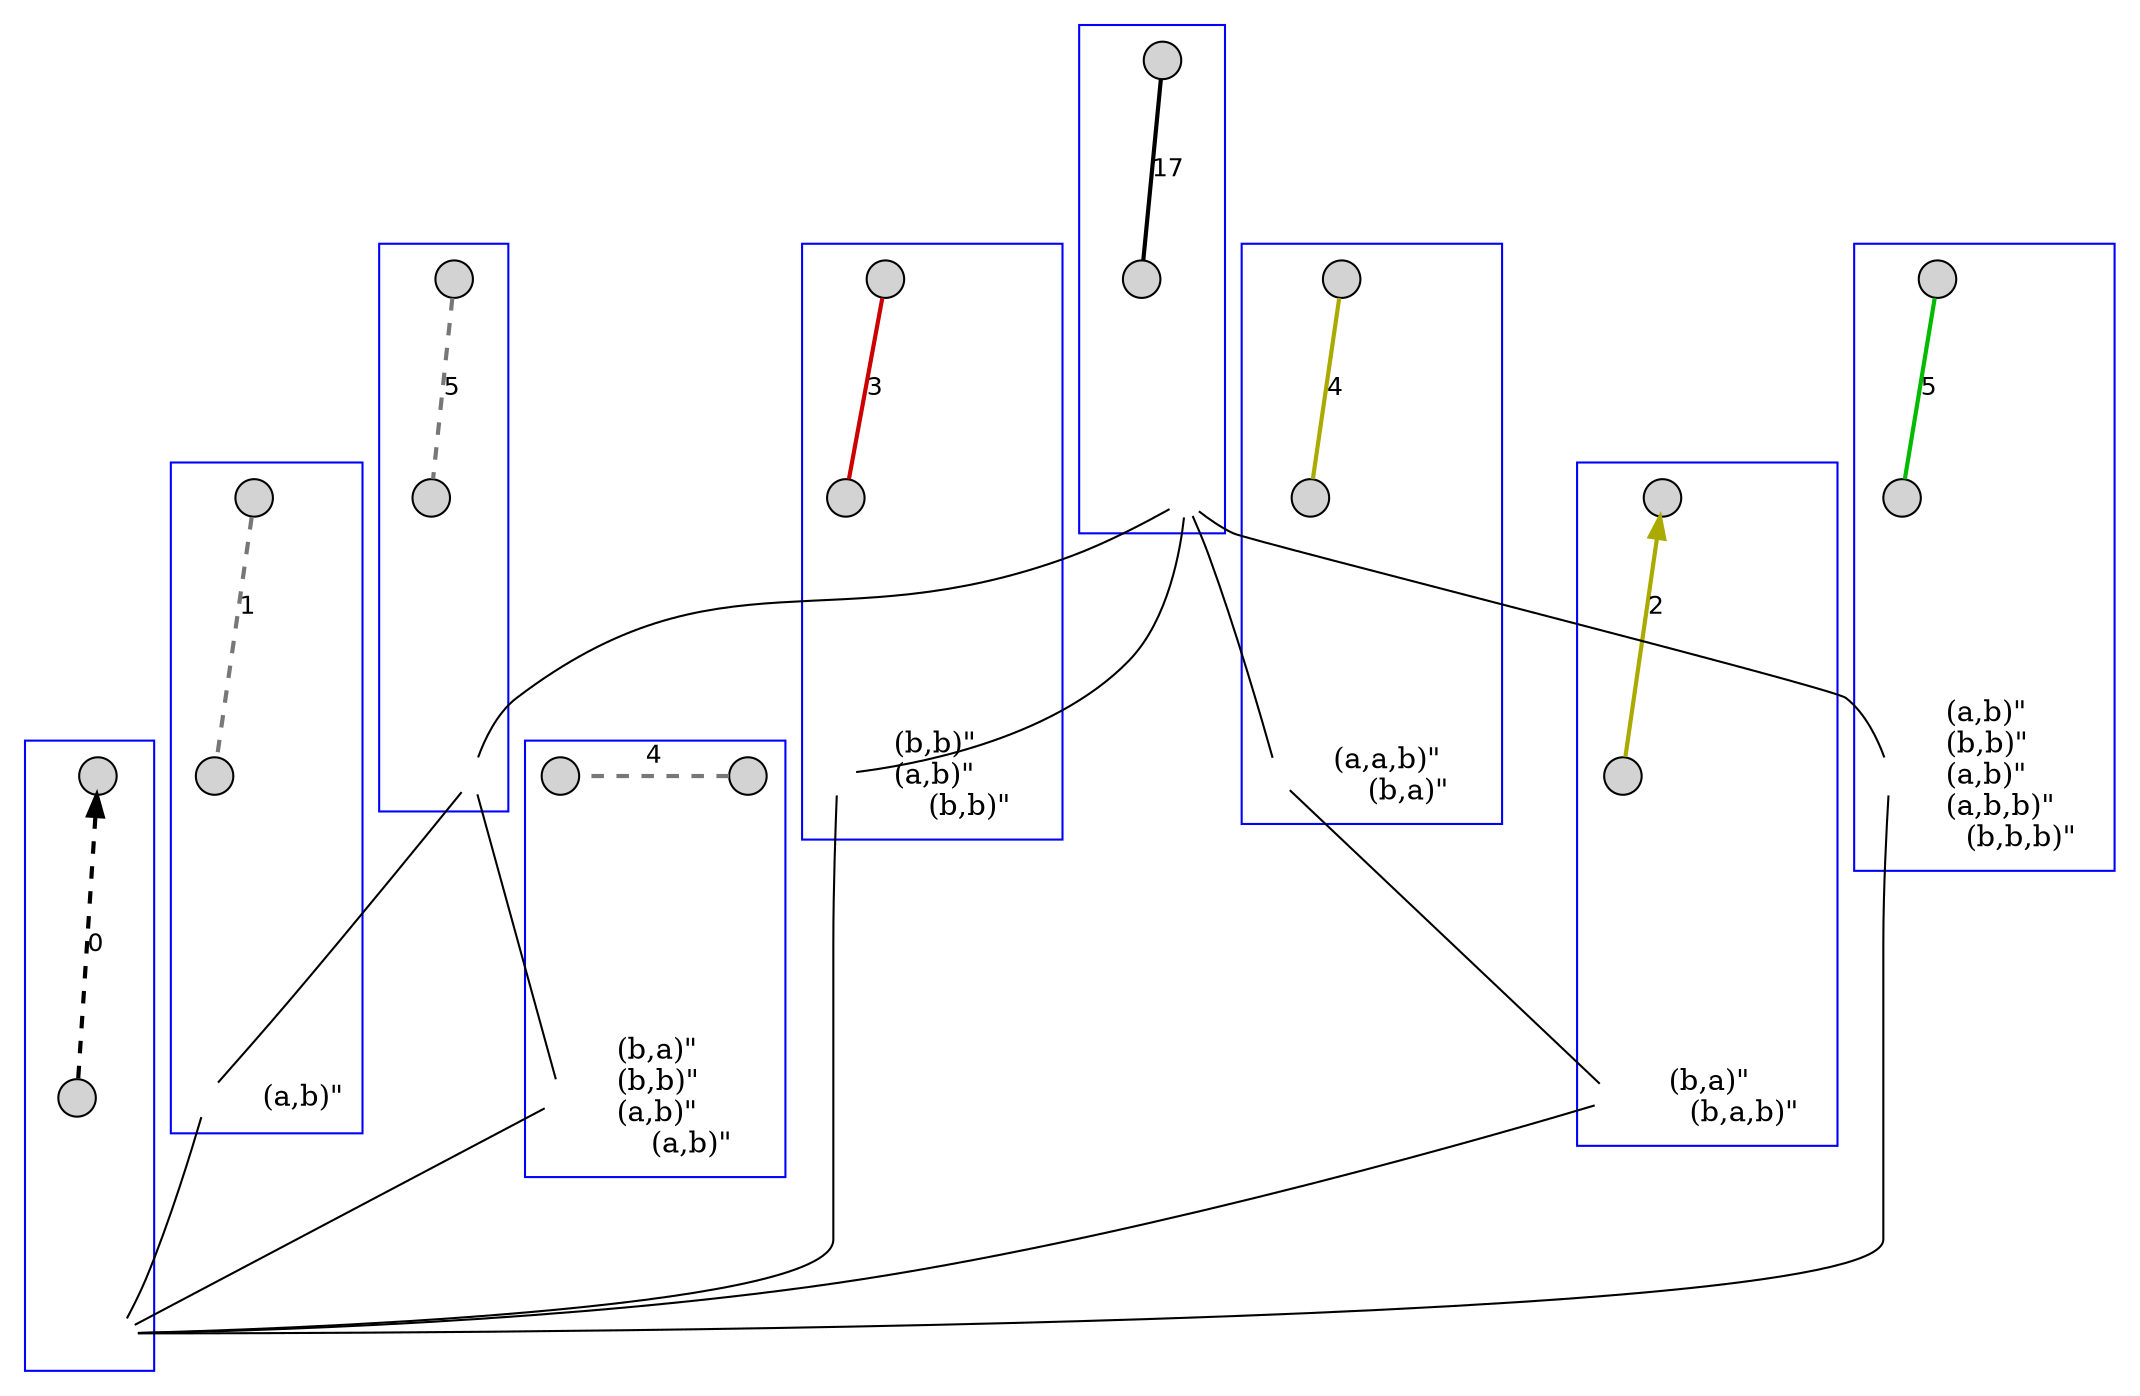 // <Lattice object of 5 atoms 9 concepts 4 coatoms at 0x1095724e0>
digraph Lattice {
	node [label="" shape=circle style=filled width=.25]
	edge [dir=none labeldistance=1.5 minlen=2]
	subgraph cluster_0 {
		color=blue
		c0_start
		c0_end
		c0 [style=invis]
		c0_start -> c0_end [color="" constraint="" dir=back fontname=Helvetica fontsize=12 label=0 pensize=5 penwidth=2 style=dashed]
		c0_start -> c0 [style=invis]
		c0_end -> c0 [style=invis]
	}
	subgraph cluster_1 {
		color=blue
		c1_start
		c1_end
		c1 [style=invis]
		c1_start -> c1_end [color="#777777" constraint=true fontname=Helvetica fontsize=12 label=1 pensize=5 penwidth=2 style=dashed]
		c1_start -> c1 [style=invis]
		c1_end -> c1 [style=invis]
	}
	c1 -> c1 [label="(a,b)\"" color=transparent labelangle=270]
	c1 -> c0
	subgraph cluster_2 {
		color=blue
		c2_start
		c2_end
		c2 [style=invis]
		c2_start -> c2_end [color="#AAAA00" dir=back fontname=Helvetica fontsize=12 label=2 pensize=5 penwidth=2]
		c2_start -> c2 [style=invis]
		c2_end -> c2 [style=invis]
	}
	c2 -> c2 [label="(b,a)\"	
(b,a,b)\"" color=transparent labelangle=270]
	c2 -> c0
	subgraph cluster_3 {
		color=blue
		c3_start
		c3_end
		c3 [style=invis]
		c3_start -> c3_end [color="#CC0000" fontname=Helvetica fontsize=12 label=3 pensize=5 penwidth=2]
		c3_start -> c3 [style=invis]
		c3_end -> c3 [style=invis]
	}
	c3 -> c3 [label="(b,b)\"	
(a,b)\"	
(b,b)\"" color=transparent labelangle=270]
	c3 -> c0
	subgraph cluster_4 {
		color=blue
		c4_start
		c4_end
		c4 [style=invis]
		c4_start -> c4_end [color="#AAAA00" fontname=Helvetica fontsize=12 label=4 pensize=5 penwidth=2]
		c4_start -> c4 [style=invis]
		c4_end -> c4 [style=invis]
	}
	c4 -> c4 [label="(a,a,b)\"	
(b,a)\"" color=transparent labelangle=270]
	c4 -> c2
	subgraph cluster_5 {
		color=blue
		c5_start
		c5_end
		c5 [style=invis]
		c5_start -> c5_end [color="#777777" constraint=false fontname=Helvetica fontsize=12 label=4 pensize=5 penwidth=2 style=dashed]
		c5_start -> c5 [style=invis]
		c5_end -> c5 [style=invis]
	}
	c5 -> c5 [label="(b,a)\"	
(b,b)\"	
(a,b)\"	
(a,b)\"" color=transparent labelangle=270]
	c5 -> c0
	subgraph cluster_6 {
		color=blue
		c6_start
		c6_end
		c6 [style=invis]
		c6_start -> c6_end [color="#777777" fontname=Helvetica fontsize=12 label=5 pensize=5 penwidth=2 style=dashed]
		c6_start -> c6 [style=invis]
		c6_end -> c6 [style=invis]
	}
	c6 -> c1
	c6 -> c5
	subgraph cluster_7 {
		color=blue
		c7_start
		c7_end
		c7 [style=invis]
		c7_start -> c7_end [color="#00BB00" fontname=Helvetica fontsize=12 label=5 pensize=5 penwidth=2]
		c7_start -> c7 [style=invis]
		c7_end -> c7 [style=invis]
	}
	c7 -> c7 [label="(a,b)\"	
(b,b)\"	
(a,b)\"	
(a,b,b)\"	
(b,b,b)\"" color=transparent labelangle=270]
	c7 -> c0
	subgraph cluster_8 {
		color=blue
		c8_start
		c8_end
		c8 [style=invis]
		c8_start -> c8_end [fontname=Helvetica fontsize=12 label=17 pensize=5 penwidth=2]
		c8_start -> c8 [style=invis]
		c8_end -> c8 [style=invis]
	}
	c8 -> c3
	c8 -> c4
	c8 -> c6
	c8 -> c7
}
